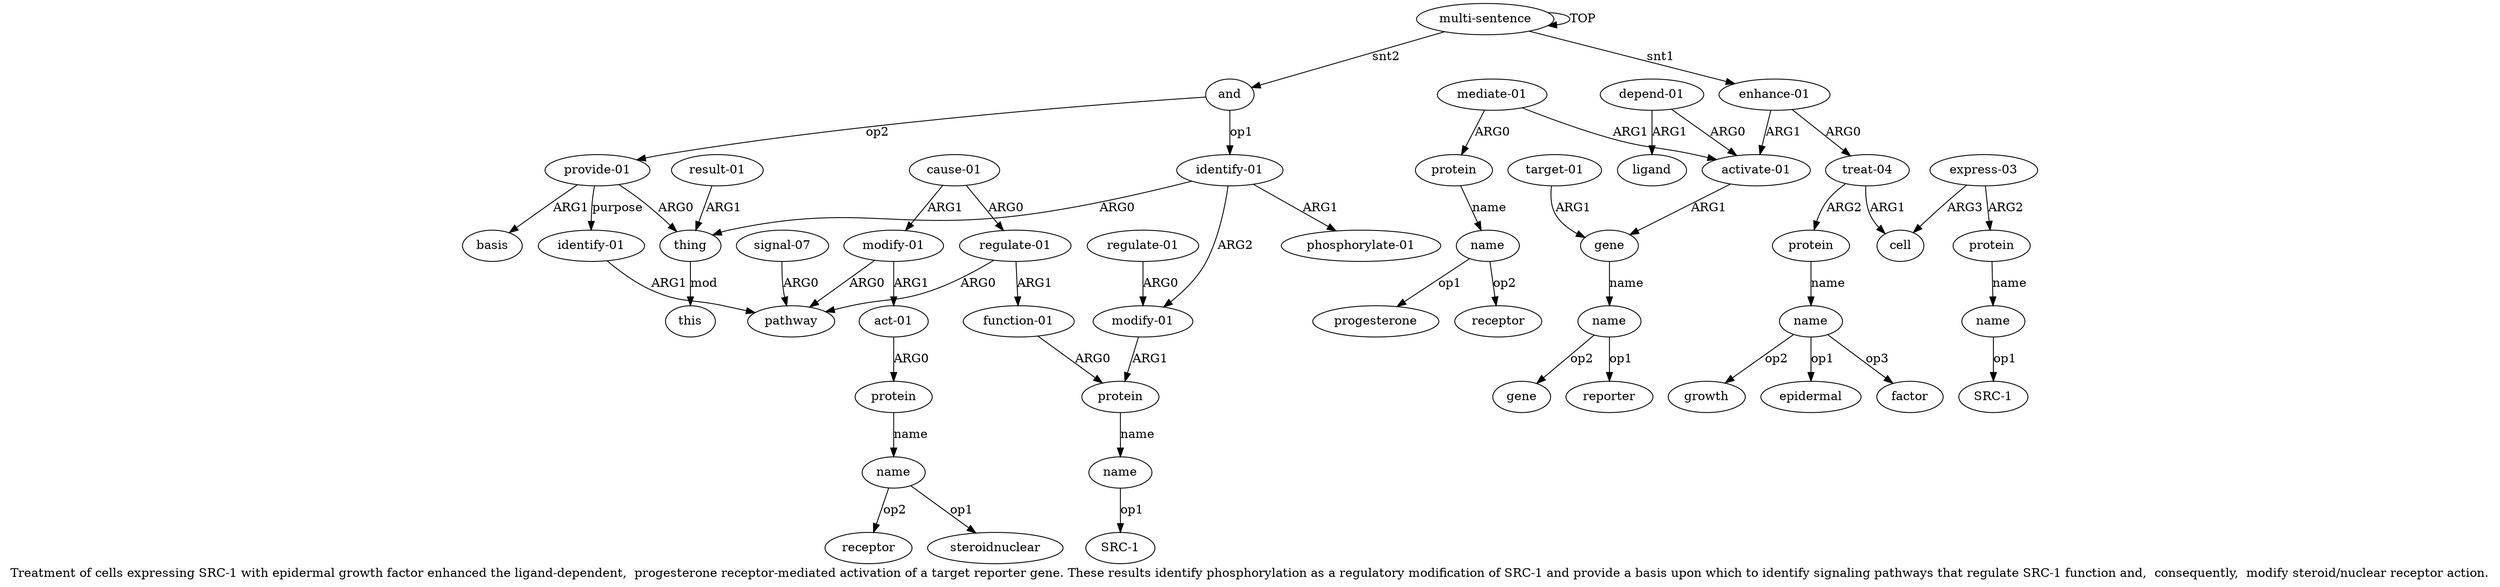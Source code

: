 digraph  {
	graph [label="Treatment of cells expressing SRC-1 with epidermal growth factor enhanced the ligand-dependent,  progesterone receptor-mediated \
activation of a target reporter gene. These results identify phosphorylation as a regulatory modification of SRC-1 and provide a \
basis upon which to identify signaling pathways that regulate SRC-1 function and,  consequently,  modify steroid/nuclear receptor \
action."];
	node [label="\N"];
	a20	 [color=black,
		gold_ind=20,
		gold_label=thing,
		label=thing,
		test_ind=20,
		test_label=thing];
	a22	 [color=black,
		gold_ind=22,
		gold_label=this,
		label=this,
		test_ind=22,
		test_label=this];
	a20 -> a22 [key=0,
	color=black,
	gold_label=mod,
	label=mod,
	test_label=mod];
a21 [color=black,
	gold_ind=21,
	gold_label="result-01",
	label="result-01",
	test_ind=21,
	test_label="result-01"];
a21 -> a20 [key=0,
color=black,
gold_label=ARG1,
label=ARG1,
test_label=ARG1];
a23 [color=black,
gold_ind=23,
gold_label="phosphorylate-01",
label="phosphorylate-01",
test_ind=23,
test_label="phosphorylate-01"];
a24 [color=black,
gold_ind=24,
gold_label="modify-01",
label="modify-01",
test_ind=24,
test_label="modify-01"];
a25 [color=black,
gold_ind=25,
gold_label=protein,
label=protein,
test_ind=25,
test_label=protein];
a24 -> a25 [key=0,
color=black,
gold_label=ARG1,
label=ARG1,
test_label=ARG1];
a26 [color=black,
gold_ind=26,
gold_label=name,
label=name,
test_ind=26,
test_label=name];
a25 -> a26 [key=0,
color=black,
gold_label=name,
label=name,
test_label=name];
"a26 SRC-1" [color=black,
gold_ind=-1,
gold_label="SRC-1",
label="SRC-1",
test_ind=-1,
test_label="SRC-1"];
a26 -> "a26 SRC-1" [key=0,
color=black,
gold_label=op1,
label=op1,
test_label=op1];
a27 [color=black,
gold_ind=27,
gold_label="regulate-01",
label="regulate-01",
test_ind=27,
test_label="regulate-01"];
a27 -> a24 [key=0,
color=black,
gold_label=ARG0,
label=ARG0,
test_label=ARG0];
a28 [color=black,
gold_ind=28,
gold_label="provide-01",
label="provide-01",
test_ind=28,
test_label="provide-01"];
a28 -> a20 [key=0,
color=black,
gold_label=ARG0,
label=ARG0,
test_label=ARG0];
a29 [color=black,
gold_ind=29,
gold_label=basis,
label=basis,
test_ind=29,
test_label=basis];
a28 -> a29 [key=0,
color=black,
gold_label=ARG1,
label=ARG1,
test_label=ARG1];
a30 [color=black,
gold_ind=30,
gold_label="identify-01",
label="identify-01",
test_ind=30,
test_label="identify-01"];
a28 -> a30 [key=0,
color=black,
gold_label=purpose,
label=purpose,
test_label=purpose];
a31 [color=black,
gold_ind=31,
gold_label=pathway,
label=pathway,
test_ind=31,
test_label=pathway];
"a17 receptor" [color=black,
gold_ind=-1,
gold_label=receptor,
label=receptor,
test_ind=-1,
test_label=receptor];
"a11 reporter" [color=black,
gold_ind=-1,
gold_label=reporter,
label=reporter,
test_ind=-1,
test_label=reporter];
a30 -> a31 [key=0,
color=black,
gold_label=ARG1,
label=ARG1,
test_label=ARG1];
"a8 epidermal" [color=black,
gold_ind=-1,
gold_label=epidermal,
label=epidermal,
test_ind=-1,
test_label=epidermal];
a37 [color=black,
gold_ind=37,
gold_label=protein,
label=protein,
test_ind=37,
test_label=protein];
a38 [color=black,
gold_ind=38,
gold_label=name,
label=name,
test_ind=38,
test_label=name];
a37 -> a38 [key=0,
color=black,
gold_label=name,
label=name,
test_label=name];
a36 [color=black,
gold_ind=36,
gold_label="act-01",
label="act-01",
test_ind=36,
test_label="act-01"];
a36 -> a37 [key=0,
color=black,
gold_label=ARG0,
label=ARG0,
test_label=ARG0];
a33 [color=black,
gold_ind=33,
gold_label="regulate-01",
label="regulate-01",
test_ind=33,
test_label="regulate-01"];
a33 -> a31 [key=0,
color=black,
gold_label=ARG0,
label=ARG0,
test_label=ARG0];
a34 [color=black,
gold_ind=34,
gold_label="function-01",
label="function-01",
test_ind=34,
test_label="function-01"];
a33 -> a34 [key=0,
color=black,
gold_label=ARG1,
label=ARG1,
test_label=ARG1];
a35 [color=black,
gold_ind=35,
gold_label="modify-01",
label="modify-01",
test_ind=35,
test_label="modify-01"];
a35 -> a31 [key=0,
color=black,
gold_label=ARG0,
label=ARG0,
test_label=ARG0];
a35 -> a36 [key=0,
color=black,
gold_label=ARG1,
label=ARG1,
test_label=ARG1];
"a38 receptor" [color=black,
gold_ind=-1,
gold_label=receptor,
label=receptor,
test_ind=-1,
test_label=receptor];
a34 -> a25 [key=0,
color=black,
gold_label=ARG0,
label=ARG0,
test_label=ARG0];
"a17 progesterone" [color=black,
gold_ind=-1,
gold_label=progesterone,
label=progesterone,
test_ind=-1,
test_label=progesterone];
"a6 SRC-1" [color=black,
gold_ind=-1,
gold_label="SRC-1",
label="SRC-1",
test_ind=-1,
test_label="SRC-1"];
a32 [color=black,
gold_ind=32,
gold_label="signal-07",
label="signal-07",
test_ind=32,
test_label="signal-07"];
a32 -> a31 [key=0,
color=black,
gold_label=ARG0,
label=ARG0,
test_label=ARG0];
a15 [color=black,
gold_ind=15,
gold_label="mediate-01",
label="mediate-01",
test_ind=15,
test_label="mediate-01"];
a16 [color=black,
gold_ind=16,
gold_label=protein,
label=protein,
test_ind=16,
test_label=protein];
a15 -> a16 [key=0,
color=black,
gold_label=ARG0,
label=ARG0,
test_label=ARG0];
a9 [color=black,
gold_ind=9,
gold_label="activate-01",
label="activate-01",
test_ind=9,
test_label="activate-01"];
a15 -> a9 [key=0,
color=black,
gold_label=ARG1,
label=ARG1,
test_label=ARG1];
a14 [color=black,
gold_ind=14,
gold_label=ligand,
label=ligand,
test_ind=14,
test_label=ligand];
a17 [color=black,
gold_ind=17,
gold_label=name,
label=name,
test_ind=17,
test_label=name];
a17 -> "a17 receptor" [key=0,
color=black,
gold_label=op2,
label=op2,
test_label=op2];
a17 -> "a17 progesterone" [key=0,
color=black,
gold_label=op1,
label=op1,
test_label=op1];
a16 -> a17 [key=0,
color=black,
gold_label=name,
label=name,
test_label=name];
a11 [color=black,
gold_ind=11,
gold_label=name,
label=name,
test_ind=11,
test_label=name];
a11 -> "a11 reporter" [key=0,
color=black,
gold_label=op1,
label=op1,
test_label=op1];
"a11 gene" [color=black,
gold_ind=-1,
gold_label=gene,
label=gene,
test_ind=-1,
test_label=gene];
a11 -> "a11 gene" [key=0,
color=black,
gold_label=op2,
label=op2,
test_label=op2];
a10 [color=black,
gold_ind=10,
gold_label=gene,
label=gene,
test_ind=10,
test_label=gene];
a10 -> a11 [key=0,
color=black,
gold_label=name,
label=name,
test_label=name];
a13 [color=black,
gold_ind=13,
gold_label="depend-01",
label="depend-01",
test_ind=13,
test_label="depend-01"];
a13 -> a14 [key=0,
color=black,
gold_label=ARG1,
label=ARG1,
test_label=ARG1];
a13 -> a9 [key=0,
color=black,
gold_label=ARG0,
label=ARG0,
test_label=ARG0];
a12 [color=black,
gold_ind=12,
gold_label="target-01",
label="target-01",
test_ind=12,
test_label="target-01"];
a12 -> a10 [key=0,
color=black,
gold_label=ARG1,
label=ARG1,
test_label=ARG1];
a39 [color=black,
gold_ind=39,
gold_label="cause-01",
label="cause-01",
test_ind=39,
test_label="cause-01"];
a39 -> a33 [key=0,
color=black,
gold_label=ARG0,
label=ARG0,
test_label=ARG0];
a39 -> a35 [key=0,
color=black,
gold_label=ARG1,
label=ARG1,
test_label=ARG1];
a38 -> "a38 receptor" [key=0,
color=black,
gold_label=op2,
label=op2,
test_label=op2];
"a38 steroidnuclear" [color=black,
gold_ind=-1,
gold_label=steroidnuclear,
label=steroidnuclear,
test_ind=-1,
test_label=steroidnuclear];
a38 -> "a38 steroidnuclear" [key=0,
color=black,
gold_label=op1,
label=op1,
test_label=op1];
a19 [color=black,
gold_ind=19,
gold_label="identify-01",
label="identify-01",
test_ind=19,
test_label="identify-01"];
a19 -> a20 [key=0,
color=black,
gold_label=ARG0,
label=ARG0,
test_label=ARG0];
a19 -> a23 [key=0,
color=black,
gold_label=ARG1,
label=ARG1,
test_label=ARG1];
a19 -> a24 [key=0,
color=black,
gold_label=ARG2,
label=ARG2,
test_label=ARG2];
a18 [color=black,
gold_ind=18,
gold_label=and,
label=and,
test_ind=18,
test_label=and];
a18 -> a28 [key=0,
color=black,
gold_label=op2,
label=op2,
test_label=op2];
a18 -> a19 [key=0,
color=black,
gold_label=op1,
label=op1,
test_label=op1];
"a8 factor" [color=black,
gold_ind=-1,
gold_label=factor,
label=factor,
test_ind=-1,
test_label=factor];
a1 [color=black,
gold_ind=1,
gold_label="enhance-01",
label="enhance-01",
test_ind=1,
test_label="enhance-01"];
a2 [color=black,
gold_ind=2,
gold_label="treat-04",
label="treat-04",
test_ind=2,
test_label="treat-04"];
a1 -> a2 [key=0,
color=black,
gold_label=ARG0,
label=ARG0,
test_label=ARG0];
a1 -> a9 [key=0,
color=black,
gold_label=ARG1,
label=ARG1,
test_label=ARG1];
a0 [color=black,
gold_ind=0,
gold_label="multi-sentence",
label="multi-sentence",
test_ind=0,
test_label="multi-sentence"];
a0 -> a18 [key=0,
color=black,
gold_label=snt2,
label=snt2,
test_label=snt2];
a0 -> a1 [key=0,
color=black,
gold_label=snt1,
label=snt1,
test_label=snt1];
a0 -> a0 [key=0,
color=black,
gold_label=TOP,
label=TOP,
test_label=TOP];
a3 [color=black,
gold_ind=3,
gold_label=cell,
label=cell,
test_ind=3,
test_label=cell];
a2 -> a3 [key=0,
color=black,
gold_label=ARG1,
label=ARG1,
test_label=ARG1];
a7 [color=black,
gold_ind=7,
gold_label=protein,
label=protein,
test_ind=7,
test_label=protein];
a2 -> a7 [key=0,
color=black,
gold_label=ARG2,
label=ARG2,
test_label=ARG2];
a5 [color=black,
gold_ind=5,
gold_label=protein,
label=protein,
test_ind=5,
test_label=protein];
a6 [color=black,
gold_ind=6,
gold_label=name,
label=name,
test_ind=6,
test_label=name];
a5 -> a6 [key=0,
color=black,
gold_label=name,
label=name,
test_label=name];
a4 [color=black,
gold_ind=4,
gold_label="express-03",
label="express-03",
test_ind=4,
test_label="express-03"];
a4 -> a3 [key=0,
color=black,
gold_label=ARG3,
label=ARG3,
test_label=ARG3];
a4 -> a5 [key=0,
color=black,
gold_label=ARG2,
label=ARG2,
test_label=ARG2];
a8 [color=black,
gold_ind=8,
gold_label=name,
label=name,
test_ind=8,
test_label=name];
a7 -> a8 [key=0,
color=black,
gold_label=name,
label=name,
test_label=name];
a6 -> "a6 SRC-1" [key=0,
color=black,
gold_label=op1,
label=op1,
test_label=op1];
a9 -> a10 [key=0,
color=black,
gold_label=ARG1,
label=ARG1,
test_label=ARG1];
a8 -> "a8 epidermal" [key=0,
color=black,
gold_label=op1,
label=op1,
test_label=op1];
a8 -> "a8 factor" [key=0,
color=black,
gold_label=op3,
label=op3,
test_label=op3];
"a8 growth" [color=black,
gold_ind=-1,
gold_label=growth,
label=growth,
test_ind=-1,
test_label=growth];
a8 -> "a8 growth" [key=0,
color=black,
gold_label=op2,
label=op2,
test_label=op2];
}
